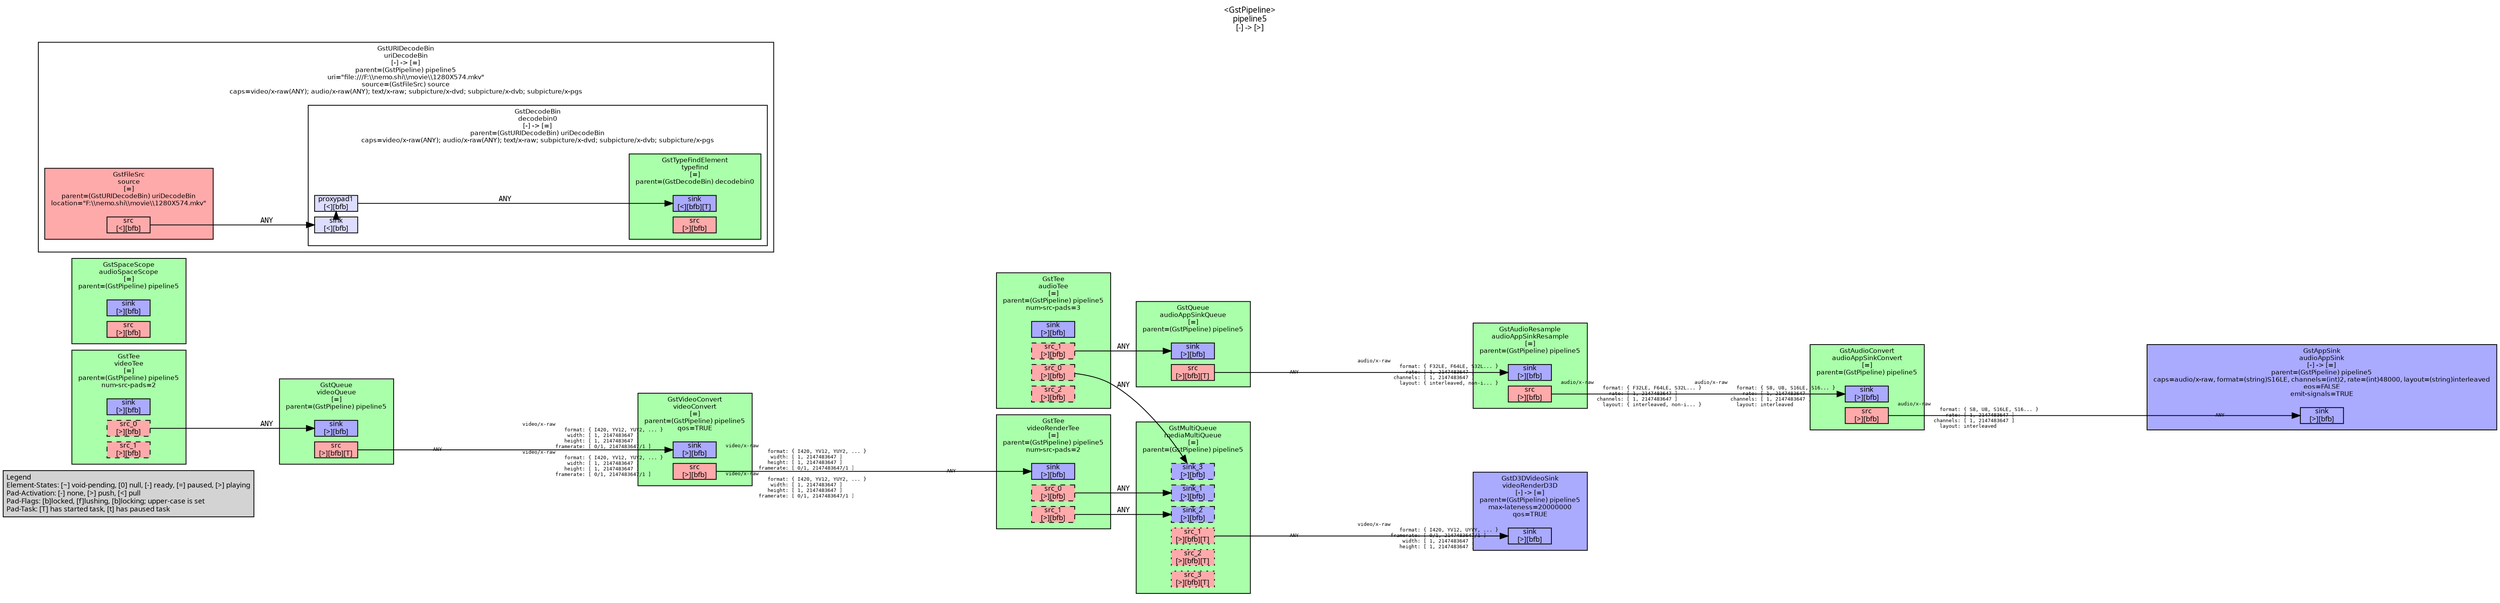 digraph pipeline {
  rankdir=LR;
  fontname="sans";
  fontsize="10";
  labelloc=t;
  nodesep=.1;
  ranksep=.2;
  label="<GstPipeline>\npipeline5\n[-] -> [>]";
  node [style=filled, shape=box, fontsize="9", fontname="sans", margin="0.0,0.0"];
  edge [labelfontsize="6", fontsize="9", fontname="monospace"];
  
  legend [
    pos="0,0!",
    margin="0.05,0.05",
    label="Legend\lElement-States: [~] void-pending, [0] null, [-] ready, [=] paused, [>] playing\lPad-Activation: [-] none, [>] push, [<] pull\lPad-Flags: [b]locked, [f]lushing, [b]locking; upper-case is set\lPad-Task: [T] has started task, [t] has paused task\l"
,  ];
  subgraph cluster_audioAppSink_000000000BD391C0 {
    fontname="Bitstream Vera Sans";
    fontsize="8";
    style=filled;
    color=black;

    label="GstAppSink\naudioAppSink\n[-] -> [=]\nparent=(GstPipeline) pipeline5\ncaps=audio/x-raw, format=(string)S16LE, channels=(int)2, rate=(int)48000, layout=(string)interleaved\neos=FALSE\nemit-signals=TRUE";
    audioAppSink_000000000BD391C0_sink_000000000BD394D0 [color=black, fillcolor="#aaaaff", label="sink\n[>][bfb]", height="0.2", style="filled,solid"];
    fillcolor="#aaaaff";
  }

  subgraph cluster_audioAppSinkConvert_000000000BD38230 {
    fontname="Bitstream Vera Sans";
    fontsize="8";
    style=filled;
    color=black;

    label="GstAudioConvert\naudioAppSinkConvert\n[=]\nparent=(GstPipeline) pipeline5";
    audioAppSinkConvert_000000000BD38230_sink_000000000BD387C0 [color=black, fillcolor="#aaaaff", label="sink\n[>][bfb]", height="0.2", style="filled,solid"];
    audioAppSinkConvert_000000000BD38230_src_000000000BD38B40 [color=black, fillcolor="#ffaaaa", label="src\n[>][bfb]", height="0.2", style="filled,solid"];
    fillcolor="#aaffaa";
  }

  audioAppSinkConvert_000000000BD38230_src_000000000BD38B40 -> audioAppSink_000000000BD391C0_sink_000000000BD394D0 [labeldistance="10", labelangle="0", label="                                                  ", taillabel="audio/x-raw\l              format: { S8, U8, S16LE, S16... }\l                rate: [ 1, 2147483647 ]\l            channels: [ 1, 2147483647 ]\l              layout: interleaved\l", headlabel="ANY"]
  subgraph cluster_audioAppSinkResample_000000000BD37860 {
    fontname="Bitstream Vera Sans";
    fontsize="8";
    style=filled;
    color=black;

    label="GstAudioResample\naudioAppSinkResample\n[=]\nparent=(GstPipeline) pipeline5";
    audioAppSinkResample_000000000BD37860_sink_000000000958C5C0 [color=black, fillcolor="#aaaaff", label="sink\n[>][bfb]", height="0.2", style="filled,solid"];
    audioAppSinkResample_000000000BD37860_src_000000000BD37E00 [color=black, fillcolor="#ffaaaa", label="src\n[>][bfb]", height="0.2", style="filled,solid"];
    fillcolor="#aaffaa";
  }

  audioAppSinkResample_000000000BD37860_src_000000000BD37E00 -> audioAppSinkConvert_000000000BD38230_sink_000000000BD387C0 [labeldistance="10", labelangle="0", label="                                                  ", taillabel="audio/x-raw\l              format: { F32LE, F64LE, S32L... }\l                rate: [ 1, 2147483647 ]\l            channels: [ 1, 2147483647 ]\l              layout: { interleaved, non-i... }\l", headlabel="audio/x-raw\l              format: { S8, U8, S16LE, S16... }\l                rate: [ 1, 2147483647 ]\l            channels: [ 1, 2147483647 ]\l              layout: interleaved\l"]
  subgraph cluster_audioAppSinkQueue_000000000958BDD0 {
    fontname="Bitstream Vera Sans";
    fontsize="8";
    style=filled;
    color=black;

    label="GstQueue\naudioAppSinkQueue\n[=]\nparent=(GstPipeline) pipeline5";
    audioAppSinkQueue_000000000958BDD0_sink_000000000958CBF0 [color=black, fillcolor="#aaaaff", label="sink\n[>][bfb]", height="0.2", style="filled,solid"];
    audioAppSinkQueue_000000000958BDD0_src_000000000958C240 [color=black, fillcolor="#ffaaaa", label="src\n[>][bfb][T]", height="0.2", style="filled,solid"];
    fillcolor="#aaffaa";
  }

  audioAppSinkQueue_000000000958BDD0_src_000000000958C240 -> audioAppSinkResample_000000000BD37860_sink_000000000958C5C0 [labeldistance="10", labelangle="0", label="                                                  ", taillabel="ANY", headlabel="audio/x-raw\l              format: { F32LE, F64LE, S32L... }\l                rate: [ 1, 2147483647 ]\l            channels: [ 1, 2147483647 ]\l              layout: { interleaved, non-i... }\l"]
  subgraph cluster_audioSpaceScope_000000000BD02240 {
    fontname="Bitstream Vera Sans";
    fontsize="8";
    style=filled;
    color=black;

    label="GstSpaceScope\naudioSpaceScope\n[=]\nparent=(GstPipeline) pipeline5";
    audioSpaceScope_000000000BD02240_sink_000000000BD02960 [color=black, fillcolor="#aaaaff", label="sink\n[>][bfb]", height="0.2", style="filled,solid"];
    audioSpaceScope_000000000BD02240_src_000000000BD02BB0 [color=black, fillcolor="#ffaaaa", label="src\n[>][bfb]", height="0.2", style="filled,solid"];
    fillcolor="#aaffaa";
  }

  subgraph cluster_mediaMultiQueue_0000000002D8A690 {
    fontname="Bitstream Vera Sans";
    fontsize="8";
    style=filled;
    color=black;

    label="GstMultiQueue\nmediaMultiQueue\n[=]\nparent=(GstPipeline) pipeline5";
    mediaMultiQueue_0000000002D8A690_sink_1_000000000BD121F0 [color=black, fillcolor="#aaaaff", label="sink_1\n[>][bfb]", height="0.2", style="filled,dashed"];
    mediaMultiQueue_0000000002D8A690_sink_2_000000000BD12CA0 [color=black, fillcolor="#aaaaff", label="sink_2\n[>][bfb]", height="0.2", style="filled,dashed"];
    mediaMultiQueue_0000000002D8A690_sink_3_000000000BD36850 [color=black, fillcolor="#aaaaff", label="sink_3\n[>][bfb]", height="0.2", style="filled,dashed"];
    mediaMultiQueue_0000000002D8A690_src_1_000000000BD12570 [color=black, fillcolor="#ffaaaa", label="src_1\n[>][bfb][T]", height="0.2", style="filled,dotted"];
    mediaMultiQueue_0000000002D8A690_src_2_000000000BD13020 [color=black, fillcolor="#ffaaaa", label="src_2\n[>][bfb][T]", height="0.2", style="filled,dotted"];
    mediaMultiQueue_0000000002D8A690_src_3_000000000BD36AA0 [color=black, fillcolor="#ffaaaa", label="src_3\n[>][bfb][T]", height="0.2", style="filled,dotted"];
    fillcolor="#aaffaa";
  }

  mediaMultiQueue_0000000002D8A690_src_1_000000000BD12570 -> videoRenderD3D_000000000BD2F5C0_sink_000000000BD2FA30 [labeldistance="10", labelangle="0", label="                                                  ", taillabel="ANY", headlabel="video/x-raw\l              format: { I420, YV12, UYVY, ... }\l           framerate: [ 0/1, 2147483647/1 ]\l               width: [ 1, 2147483647 ]\l              height: [ 1, 2147483647 ]\l"]
  subgraph cluster_audioTee_000000000A7767E0 {
    fontname="Bitstream Vera Sans";
    fontsize="8";
    style=filled;
    color=black;

    label="GstTee\naudioTee\n[=]\nparent=(GstPipeline) pipeline5\nnum-src-pads=3";
    audioTee_000000000A7767E0_sink_000000000BD2FC80 [color=black, fillcolor="#aaaaff", label="sink\n[>][bfb]", height="0.2", style="filled,solid"];
    audioTee_000000000A7767E0_src_0_000000000BD3D650 [color=black, fillcolor="#ffaaaa", label="src_0\n[>][bfb]", height="0.2", style="filled,dashed"];
    audioTee_000000000A7767E0_src_1_000000000BD3D9E0 [color=black, fillcolor="#ffaaaa", label="src_1\n[>][bfb]", height="0.2", style="filled,dashed"];
    audioTee_000000000A7767E0_src_2_000000000BD11AB0 [color=black, fillcolor="#ffaaaa", label="src_2\n[>][bfb]", height="0.2", style="filled,dashed"];
    fillcolor="#aaffaa";
  }

  audioTee_000000000A7767E0_src_0_000000000BD3D650 -> mediaMultiQueue_0000000002D8A690_sink_3_000000000BD36850 [label="ANY"]
  audioTee_000000000A7767E0_src_1_000000000BD3D9E0 -> audioAppSinkQueue_000000000958BDD0_sink_000000000958CBF0 [label="ANY"]
  subgraph cluster_videoRenderD3D_000000000BD2F5C0 {
    fontname="Bitstream Vera Sans";
    fontsize="8";
    style=filled;
    color=black;

    label="GstD3DVideoSink\nvideoRenderD3D\n[-] -> [=]\nparent=(GstPipeline) pipeline5\nmax-lateness=20000000\nqos=TRUE";
    videoRenderD3D_000000000BD2F5C0_sink_000000000BD2FA30 [color=black, fillcolor="#aaaaff", label="sink\n[>][bfb]", height="0.2", style="filled,solid"];
    fillcolor="#aaaaff";
  }

  subgraph cluster_videoRenderTee_000000000A776690 {
    fontname="Bitstream Vera Sans";
    fontsize="8";
    style=filled;
    color=black;

    label="GstTee\nvideoRenderTee\n[=]\nparent=(GstPipeline) pipeline5\nnum-src-pads=2";
    videoRenderTee_000000000A776690_sink_000000000BD2F180 [color=black, fillcolor="#aaaaff", label="sink\n[>][bfb]", height="0.2", style="filled,solid"];
    videoRenderTee_000000000A776690_src_0_000000000BD3CF30 [color=black, fillcolor="#ffaaaa", label="src_0\n[>][bfb]", height="0.2", style="filled,dashed"];
    videoRenderTee_000000000A776690_src_1_000000000BD3D2C0 [color=black, fillcolor="#ffaaaa", label="src_1\n[>][bfb]", height="0.2", style="filled,dashed"];
    fillcolor="#aaffaa";
  }

  videoRenderTee_000000000A776690_src_0_000000000BD3CF30 -> mediaMultiQueue_0000000002D8A690_sink_1_000000000BD121F0 [label="ANY"]
  videoRenderTee_000000000A776690_src_1_000000000BD3D2C0 -> mediaMultiQueue_0000000002D8A690_sink_2_000000000BD12CA0 [label="ANY"]
  subgraph cluster_videoConvert_000000000BD3F9C0 {
    fontname="Bitstream Vera Sans";
    fontsize="8";
    style=filled;
    color=black;

    label="GstVideoConvert\nvideoConvert\n[=]\nparent=(GstPipeline) pipeline5\nqos=TRUE";
    videoConvert_000000000BD3F9C0_sink_000000000BD3E6E0 [color=black, fillcolor="#aaaaff", label="sink\n[>][bfb]", height="0.2", style="filled,solid"];
    videoConvert_000000000BD3F9C0_src_000000000A7D2490 [color=black, fillcolor="#ffaaaa", label="src\n[>][bfb]", height="0.2", style="filled,solid"];
    fillcolor="#aaffaa";
  }

  videoConvert_000000000BD3F9C0_src_000000000A7D2490 -> videoRenderTee_000000000A776690_sink_000000000BD2F180 [labeldistance="10", labelangle="0", label="                                                  ", taillabel="video/x-raw\l              format: { I420, YV12, YUY2, ... }\l               width: [ 1, 2147483647 ]\l              height: [ 1, 2147483647 ]\l           framerate: [ 0/1, 2147483647/1 ]\lvideo/x-raw\l              format: { I420, YV12, YUY2, ... }\l               width: [ 1, 2147483647 ]\l              height: [ 1, 2147483647 ]\l           framerate: [ 0/1, 2147483647/1 ]\l", headlabel="ANY"]
  subgraph cluster_videoQueue_000000000BD03C50 {
    fontname="Bitstream Vera Sans";
    fontsize="8";
    style=filled;
    color=black;

    label="GstQueue\nvideoQueue\n[=]\nparent=(GstPipeline) pipeline5";
    videoQueue_000000000BD03C50_sink_000000000BD3F160 [color=black, fillcolor="#aaaaff", label="sink\n[>][bfb]", height="0.2", style="filled,solid"];
    videoQueue_000000000BD03C50_src_000000000BD3EB20 [color=black, fillcolor="#ffaaaa", label="src\n[>][bfb][T]", height="0.2", style="filled,solid"];
    fillcolor="#aaffaa";
  }

  videoQueue_000000000BD03C50_src_000000000BD3EB20 -> videoConvert_000000000BD3F9C0_sink_000000000BD3E6E0 [labeldistance="10", labelangle="0", label="                                                  ", taillabel="ANY", headlabel="video/x-raw\l              format: { I420, YV12, YUY2, ... }\l               width: [ 1, 2147483647 ]\l              height: [ 1, 2147483647 ]\l           framerate: [ 0/1, 2147483647/1 ]\lvideo/x-raw\l              format: { I420, YV12, YUY2, ... }\l               width: [ 1, 2147483647 ]\l              height: [ 1, 2147483647 ]\l           framerate: [ 0/1, 2147483647/1 ]\l"]
  subgraph cluster_videoTee_000000000A776540 {
    fontname="Bitstream Vera Sans";
    fontsize="8";
    style=filled;
    color=black;

    label="GstTee\nvideoTee\n[=]\nparent=(GstPipeline) pipeline5\nnum-src-pads=2";
    videoTee_000000000A776540_sink_000000000BD40410 [color=black, fillcolor="#aaaaff", label="sink\n[>][bfb]", height="0.2", style="filled,solid"];
    videoTee_000000000A776540_src_0_000000000BD3C810 [color=black, fillcolor="#ffaaaa", label="src_0\n[>][bfb]", height="0.2", style="filled,dashed"];
    videoTee_000000000A776540_src_1_000000000BD3CBA0 [color=black, fillcolor="#ffaaaa", label="src_1\n[>][bfb]", height="0.2", style="filled,dashed"];
    fillcolor="#aaffaa";
  }

  videoTee_000000000A776540_src_0_000000000BD3C810 -> videoQueue_000000000BD03C50_sink_000000000BD3F160 [label="ANY"]
  subgraph cluster_uriDecodeBin_000000000BD3EE70 {
    fontname="Bitstream Vera Sans";
    fontsize="8";
    style=filled;
    color=black;

    label="GstURIDecodeBin\nuriDecodeBin\n[-] -> [=]\nparent=(GstPipeline) pipeline5\nuri=\"file:///F:\\\\nemo.shi\\\\movie\\\\1280X574.mkv\"\nsource=(GstFileSrc) source\ncaps=video/x-raw(ANY); audio/x-raw(ANY); text/x-raw; subpicture/x-dvd; subpicture/x-dvb; subpicture/x-pgs";
    fillcolor="#ffffff";
    subgraph cluster_decodebin0_000000000BD4B600 {
      fontname="Bitstream Vera Sans";
      fontsize="8";
      style=filled;
      color=black;

      label="GstDecodeBin\ndecodebin0\n[-] -> [=]\nparent=(GstURIDecodeBin) uriDecodeBin\ncaps=video/x-raw(ANY); audio/x-raw(ANY); text/x-raw; subpicture/x-dvd; subpicture/x-dvb; subpicture/x-pgs";
      _proxypad1_000000000BD5DA80 [color=black, fillcolor="#ddddff", label="proxypad1\n[<][bfb]", height="0.2", style="filled,solid"];
    decodebin0_000000000BD4B600_sink_000000000BD5D6E0 -> _proxypad1_000000000BD5DA80 [style=dashed, minlen=0]
      decodebin0_000000000BD4B600_sink_000000000BD5D6E0 [color=black, fillcolor="#ddddff", label="sink\n[<][bfb]", height="0.2", style="filled,solid"];
      fillcolor="#ffffff";
      subgraph cluster_typefind_000000000BD4C060 {
        fontname="Bitstream Vera Sans";
        fontsize="8";
        style=filled;
        color=black;

        label="GstTypeFindElement\ntypefind\n[=]\nparent=(GstDecodeBin) decodebin0";
        typefind_000000000BD4C060_sink_000000000BD5BF40 [color=black, fillcolor="#aaaaff", label="sink\n[<][bfb][T]", height="0.2", style="filled,solid"];
        typefind_000000000BD4C060_src_000000000BD5C310 [color=black, fillcolor="#ffaaaa", label="src\n[>][bfb]", height="0.2", style="filled,solid"];
        fillcolor="#aaffaa";
      }

      _proxypad1_000000000BD5DA80 -> typefind_000000000BD4C060_sink_000000000BD5BF40 [label="ANY"]
    }

    subgraph cluster_source_000000000BD49DB0 {
      fontname="Bitstream Vera Sans";
      fontsize="8";
      style=filled;
      color=black;

      label="GstFileSrc\nsource\n[=]\nparent=(GstURIDecodeBin) uriDecodeBin\nlocation=\"F:\\\\nemo.shi\\\\movie\\\\1280X574.mkv\"";
      source_000000000BD49DB0_src_000000000BD4A0B0 [color=black, fillcolor="#ffaaaa", label="src\n[<][bfb]", height="0.2", style="filled,solid"];
      fillcolor="#ffaaaa";
    }

    source_000000000BD49DB0_src_000000000BD4A0B0 -> decodebin0_000000000BD4B600_sink_000000000BD5D6E0 [label="ANY"]
  }

}
